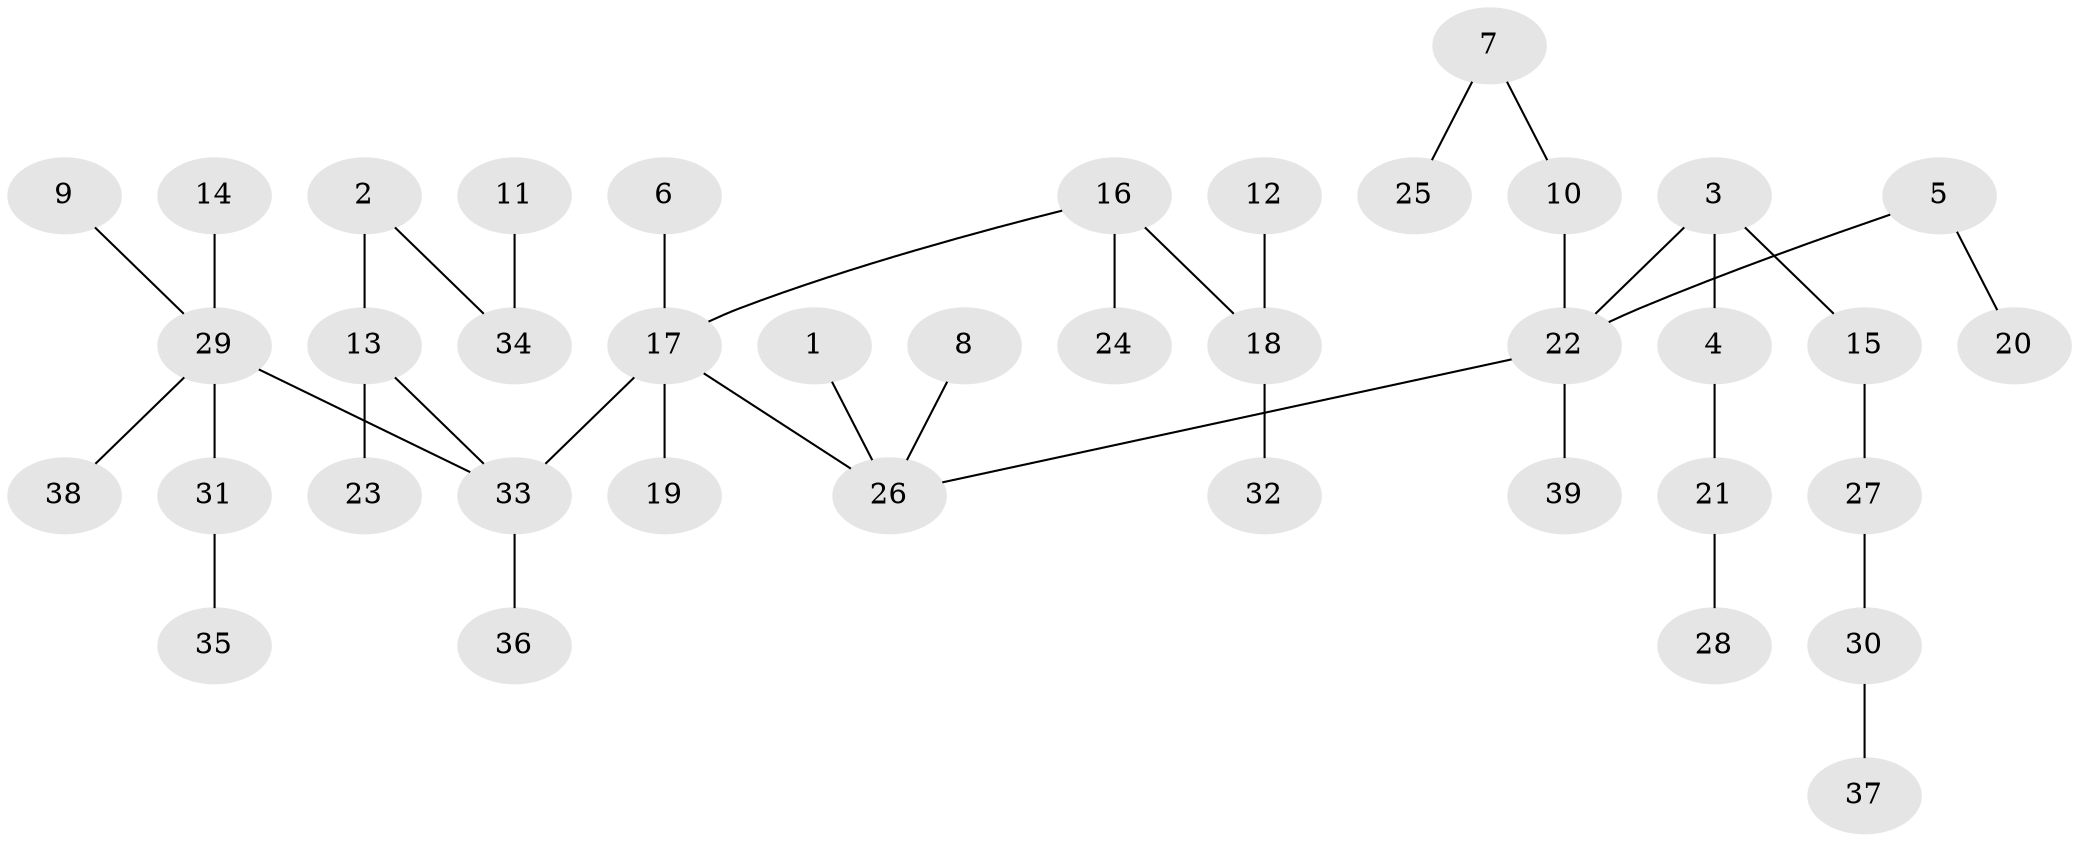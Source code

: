 // original degree distribution, {5: 0.05194805194805195, 6: 0.025974025974025976, 2: 0.2597402597402597, 4: 0.03896103896103896, 1: 0.5194805194805194, 3: 0.09090909090909091, 7: 0.012987012987012988}
// Generated by graph-tools (version 1.1) at 2025/45/03/06/25 01:45:10]
// undirected, 39 vertices, 38 edges
graph export_dot {
graph [start="1"]
  node [color=gray90,style=filled];
  1;
  2;
  3;
  4;
  5;
  6;
  7;
  8;
  9;
  10;
  11;
  12;
  13;
  14;
  15;
  16;
  17;
  18;
  19;
  20;
  21;
  22;
  23;
  24;
  25;
  26;
  27;
  28;
  29;
  30;
  31;
  32;
  33;
  34;
  35;
  36;
  37;
  38;
  39;
  1 -- 26 [weight=1.0];
  2 -- 13 [weight=1.0];
  2 -- 34 [weight=1.0];
  3 -- 4 [weight=1.0];
  3 -- 15 [weight=1.0];
  3 -- 22 [weight=1.0];
  4 -- 21 [weight=1.0];
  5 -- 20 [weight=1.0];
  5 -- 22 [weight=1.0];
  6 -- 17 [weight=1.0];
  7 -- 10 [weight=1.0];
  7 -- 25 [weight=1.0];
  8 -- 26 [weight=1.0];
  9 -- 29 [weight=1.0];
  10 -- 22 [weight=1.0];
  11 -- 34 [weight=1.0];
  12 -- 18 [weight=1.0];
  13 -- 23 [weight=1.0];
  13 -- 33 [weight=1.0];
  14 -- 29 [weight=1.0];
  15 -- 27 [weight=1.0];
  16 -- 17 [weight=1.0];
  16 -- 18 [weight=1.0];
  16 -- 24 [weight=1.0];
  17 -- 19 [weight=1.0];
  17 -- 26 [weight=1.0];
  17 -- 33 [weight=1.0];
  18 -- 32 [weight=1.0];
  21 -- 28 [weight=1.0];
  22 -- 26 [weight=1.0];
  22 -- 39 [weight=1.0];
  27 -- 30 [weight=1.0];
  29 -- 31 [weight=1.0];
  29 -- 33 [weight=1.0];
  29 -- 38 [weight=1.0];
  30 -- 37 [weight=1.0];
  31 -- 35 [weight=1.0];
  33 -- 36 [weight=1.0];
}
